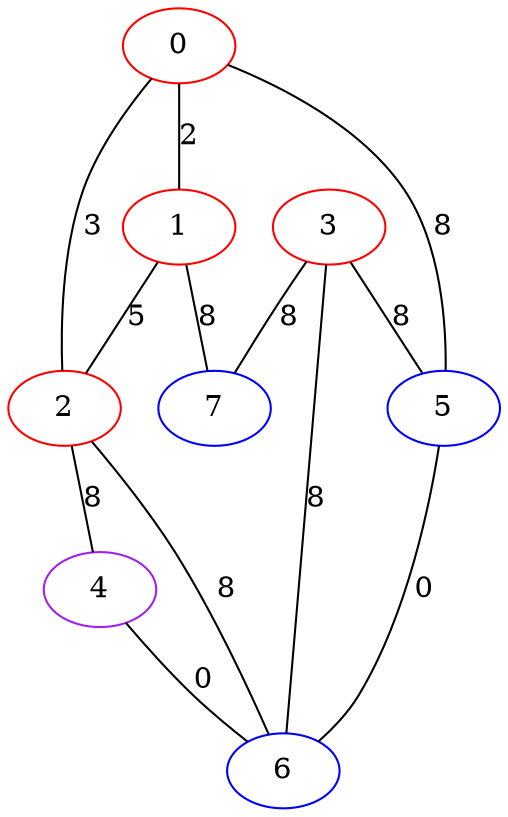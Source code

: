 graph "" {
0 [color=red, weight=1];
1 [color=red, weight=1];
2 [color=red, weight=1];
3 [color=red, weight=1];
4 [color=purple, weight=4];
5 [color=blue, weight=3];
6 [color=blue, weight=3];
7 [color=blue, weight=3];
0 -- 1  [key=0, label=2];
0 -- 2  [key=0, label=3];
0 -- 5  [key=0, label=8];
1 -- 2  [key=0, label=5];
1 -- 7  [key=0, label=8];
2 -- 4  [key=0, label=8];
2 -- 6  [key=0, label=8];
3 -- 5  [key=0, label=8];
3 -- 6  [key=0, label=8];
3 -- 7  [key=0, label=8];
4 -- 6  [key=0, label=0];
5 -- 6  [key=0, label=0];
}
